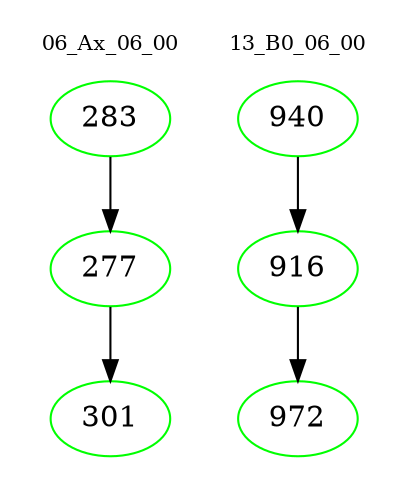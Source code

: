 digraph{
subgraph cluster_0 {
color = white
label = "06_Ax_06_00";
fontsize=10;
T0_283 [label="283", color="green"]
T0_283 -> T0_277 [color="black"]
T0_277 [label="277", color="green"]
T0_277 -> T0_301 [color="black"]
T0_301 [label="301", color="green"]
}
subgraph cluster_1 {
color = white
label = "13_B0_06_00";
fontsize=10;
T1_940 [label="940", color="green"]
T1_940 -> T1_916 [color="black"]
T1_916 [label="916", color="green"]
T1_916 -> T1_972 [color="black"]
T1_972 [label="972", color="green"]
}
}
